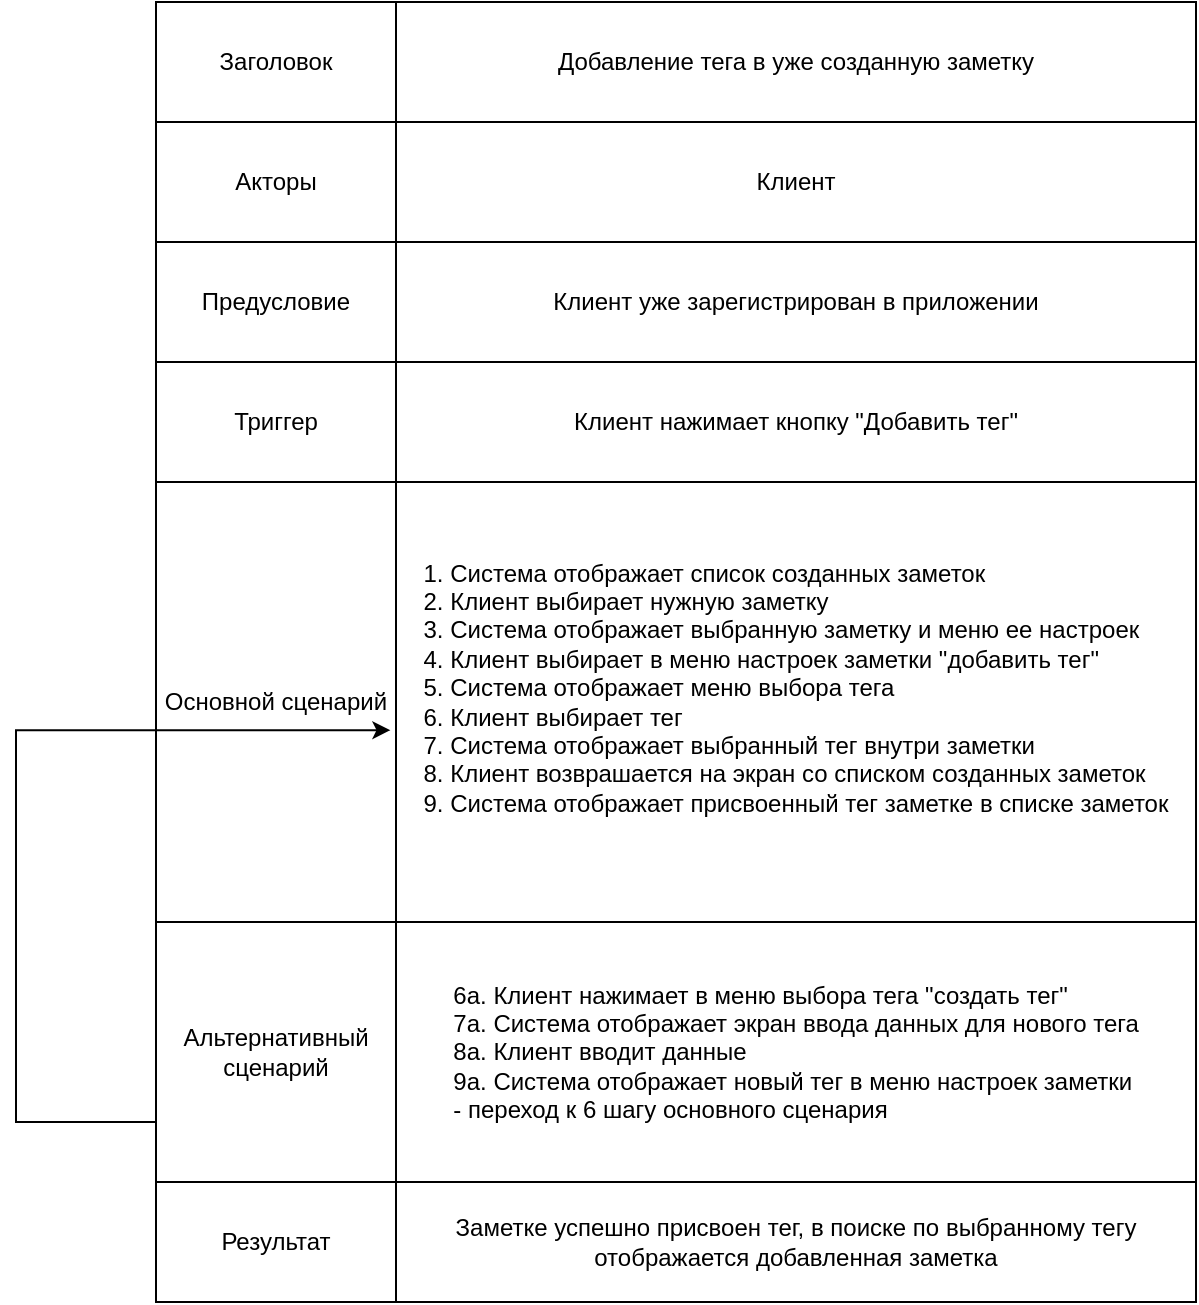 <mxfile version="24.8.0">
  <diagram name="Страница — 1" id="4pxy5ucQi7FibUbZCoUs">
    <mxGraphModel dx="813" dy="369" grid="1" gridSize="10" guides="1" tooltips="1" connect="1" arrows="1" fold="1" page="1" pageScale="1" pageWidth="827" pageHeight="1169" math="0" shadow="0">
      <root>
        <mxCell id="0" />
        <mxCell id="1" parent="0" />
        <mxCell id="v7LPU3u-Gr3pAA867cZl-9" value="Заголовок" style="rounded=0;whiteSpace=wrap;html=1;" parent="1" vertex="1">
          <mxGeometry x="80" y="40" width="120" height="60" as="geometry" />
        </mxCell>
        <mxCell id="v7LPU3u-Gr3pAA867cZl-10" value="Добавление тега в уже созданную заметку" style="rounded=0;whiteSpace=wrap;html=1;" parent="1" vertex="1">
          <mxGeometry x="200" y="40" width="400" height="60" as="geometry" />
        </mxCell>
        <mxCell id="v7LPU3u-Gr3pAA867cZl-11" value="Акторы" style="rounded=0;whiteSpace=wrap;html=1;" parent="1" vertex="1">
          <mxGeometry x="80" y="100" width="120" height="60" as="geometry" />
        </mxCell>
        <mxCell id="v7LPU3u-Gr3pAA867cZl-12" value="Клиент" style="rounded=0;whiteSpace=wrap;html=1;" parent="1" vertex="1">
          <mxGeometry x="200" y="100" width="400" height="60" as="geometry" />
        </mxCell>
        <mxCell id="v7LPU3u-Gr3pAA867cZl-13" value="Предусловие" style="rounded=0;whiteSpace=wrap;html=1;" parent="1" vertex="1">
          <mxGeometry x="80" y="160" width="120" height="60" as="geometry" />
        </mxCell>
        <mxCell id="v7LPU3u-Gr3pAA867cZl-14" value="Клиент уже зарегистрирован в приложении" style="rounded=0;whiteSpace=wrap;html=1;" parent="1" vertex="1">
          <mxGeometry x="200" y="160" width="400" height="60" as="geometry" />
        </mxCell>
        <mxCell id="v7LPU3u-Gr3pAA867cZl-15" value="Триггер" style="rounded=0;whiteSpace=wrap;html=1;" parent="1" vertex="1">
          <mxGeometry x="80" y="220" width="120" height="60" as="geometry" />
        </mxCell>
        <mxCell id="v7LPU3u-Gr3pAA867cZl-16" value="Клиент нажимает кнопку &quot;Добавить тег&quot;" style="rounded=0;whiteSpace=wrap;html=1;" parent="1" vertex="1">
          <mxGeometry x="200" y="220" width="400" height="60" as="geometry" />
        </mxCell>
        <mxCell id="v7LPU3u-Gr3pAA867cZl-17" value="Основной сценарий" style="rounded=0;whiteSpace=wrap;html=1;" parent="1" vertex="1">
          <mxGeometry x="80" y="280" width="120" height="220" as="geometry" />
        </mxCell>
        <mxCell id="v7LPU3u-Gr3pAA867cZl-18" value="&lt;div style=&quot;text-align: left;&quot;&gt;&lt;span style=&quot;background-color: initial;&quot;&gt;1. Система отображает список созданных заметок&lt;/span&gt;&lt;/div&gt;&lt;div style=&quot;text-align: left;&quot;&gt;2. Клиент выбирает нужную заметку&lt;/div&gt;&lt;div style=&quot;text-align: left;&quot;&gt;3. Система отображает выбранную заметку и меню ее настроек&lt;/div&gt;&lt;div style=&quot;text-align: left;&quot;&gt;4. Клиент выбирает в меню настроек заметки &quot;добавить тег&quot;&lt;br&gt;5. Система отображает меню выбора тега&lt;/div&gt;&lt;div style=&quot;text-align: left;&quot;&gt;6. Клиент выбирает тег&lt;/div&gt;&lt;div style=&quot;text-align: left;&quot;&gt;7. Система отображает выбранный тег внутри заметки&lt;/div&gt;&lt;div style=&quot;text-align: left;&quot;&gt;8. Клиент возврашается на экран со списком созданных заметок&lt;/div&gt;&lt;div style=&quot;text-align: left;&quot;&gt;9. Система отображает присвоенный тег заметке в списке заметок&lt;/div&gt;&lt;div style=&quot;text-align: left;&quot;&gt;&lt;br&gt;&lt;/div&gt;" style="rounded=0;whiteSpace=wrap;html=1;" parent="1" vertex="1">
          <mxGeometry x="200" y="280" width="400" height="220" as="geometry" />
        </mxCell>
        <mxCell id="v7LPU3u-Gr3pAA867cZl-19" value="Альтернативный сценарий" style="rounded=0;whiteSpace=wrap;html=1;" parent="1" vertex="1">
          <mxGeometry x="80" y="500" width="120" height="130" as="geometry" />
        </mxCell>
        <mxCell id="v7LPU3u-Gr3pAA867cZl-22" value="" style="edgeStyle=orthogonalEdgeStyle;rounded=0;orthogonalLoop=1;jettySize=auto;html=1;entryX=-0.007;entryY=0.564;entryDx=0;entryDy=0;entryPerimeter=0;" parent="1" target="v7LPU3u-Gr3pAA867cZl-18" edge="1">
          <mxGeometry relative="1" as="geometry">
            <mxPoint x="80" y="543" as="sourcePoint" />
            <mxPoint x="100" y="410" as="targetPoint" />
            <Array as="points">
              <mxPoint x="80" y="600" />
              <mxPoint x="10" y="600" />
              <mxPoint x="10" y="404" />
            </Array>
          </mxGeometry>
        </mxCell>
        <mxCell id="v7LPU3u-Gr3pAA867cZl-20" value="&lt;div style=&quot;&quot;&gt;&lt;span style=&quot;background-color: initial;&quot;&gt;&lt;span style=&quot;white-space: pre;&quot;&gt;&#x9;&lt;/span&gt;6а. Клиент нажимает в меню выбора тега &quot;создать тег&quot;&lt;/span&gt;&lt;/div&gt;&lt;div style=&quot;&quot;&gt;&lt;span style=&quot;white-space: pre;&quot;&gt;&#x9;&lt;/span&gt;7а. Система отображает экран ввода данных для нового тега&lt;/div&gt;&lt;div style=&quot;&quot;&gt;&lt;span style=&quot;white-space: pre;&quot;&gt;&#x9;&lt;/span&gt;8а. Клиент вводит данные&lt;/div&gt;&lt;div style=&quot;&quot;&gt;&lt;span style=&quot;white-space: pre;&quot;&gt;&#x9;&lt;/span&gt;9а. Система отображает новый тег в меню настроек заметки&lt;/div&gt;&lt;div style=&quot;&quot;&gt;&lt;span style=&quot;background-color: initial;&quot;&gt;&lt;span style=&quot;white-space: pre;&quot;&gt;&#x9;&lt;/span&gt;- переход&amp;nbsp;к 6 шагу основного сценария&lt;/span&gt;&lt;br&gt;&lt;/div&gt;" style="rounded=0;whiteSpace=wrap;html=1;align=left;" parent="1" vertex="1">
          <mxGeometry x="200" y="500" width="400" height="130" as="geometry" />
        </mxCell>
        <mxCell id="v7LPU3u-Gr3pAA867cZl-23" value="Результат" style="rounded=0;whiteSpace=wrap;html=1;" parent="1" vertex="1">
          <mxGeometry x="80" y="630" width="120" height="60" as="geometry" />
        </mxCell>
        <mxCell id="v7LPU3u-Gr3pAA867cZl-24" value="Заметке успешно присвоен тег, в поиске по выбранному тегу отображается добавленная заметка" style="rounded=0;whiteSpace=wrap;html=1;" parent="1" vertex="1">
          <mxGeometry x="200" y="630" width="400" height="60" as="geometry" />
        </mxCell>
      </root>
    </mxGraphModel>
  </diagram>
</mxfile>

